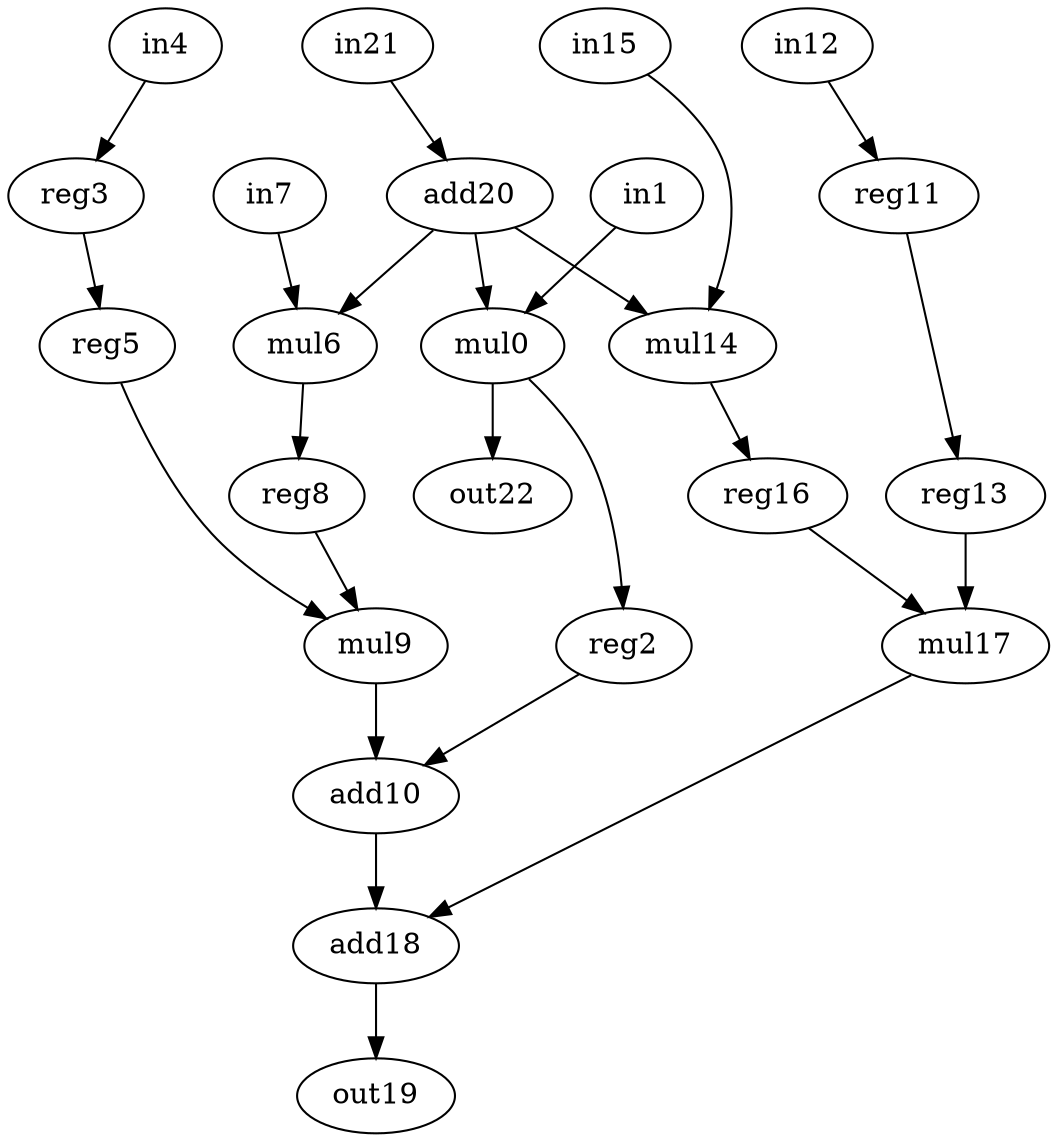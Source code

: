 digraph g {
0 [label = mul0;op = mul;]
1 [label = in1;op = in;]
2 [label = add10;op = add;]
3 [label = reg11;op = reg;]
4 [label = in12;op = in;]
5 [label = reg13;op = reg;]
6 [label = mul14;op = mul;]
7 [label = in15;op = in;]
8 [label = reg16;op = reg;]
9 [label = mul17;op = mul;]
10 [label = add18;op = add;]
11 [label = out19;op = out;]
12 [label = reg2;op = reg;]
13 [label = add20;op = addi;value = 2;]
14 [label = in21;op = in;]
15 [label = out22;op = out;]
16 [label = reg3;op = reg;]
17 [label = in4;op = in;]
18 [label = reg5;op = reg;]
19 [label = mul6;op = mul;]
20 [label = in7;op = in;]
21 [label = reg8;op = reg;]
22 [label = mul9;op = mul;]
10 -> 11 [port=0; weight=0;]
9 -> 10 [port=0; weight=0;]
8 -> 9 [port=0; weight=0;]
6 -> 8 [port=0; weight=0;]
13 -> 6 [port=0; weight=0;]
13 -> 19 [port=0; weight=0;]
20 -> 19 [port=1; weight=0;]
19 -> 21 [port=0; weight=0;]
21 -> 22 [port=0; weight=0;]
18 -> 22 [port=1; weight=0;]
16 -> 18 [port=0; weight=0;]
17 -> 16 [port=0; weight=0;]
22 -> 2 [port=0; weight=1;]
12 -> 2 [port=1; weight=0;]
0 -> 12 [port=0; weight=0;]
0 -> 15 [port=0; weight=1;]
13 -> 0 [port=0; weight=2;]
14 -> 13 [port=0; weight=0;]
1 -> 0 [port=1; weight=2;]
2 -> 10 [port=1; weight=2;]
7 -> 6 [port=1; weight=0;]
5 -> 9 [port=1; weight=1;]
3 -> 5 [port=0; weight=0;]
4 -> 3 [port=0; weight=0;]
}
